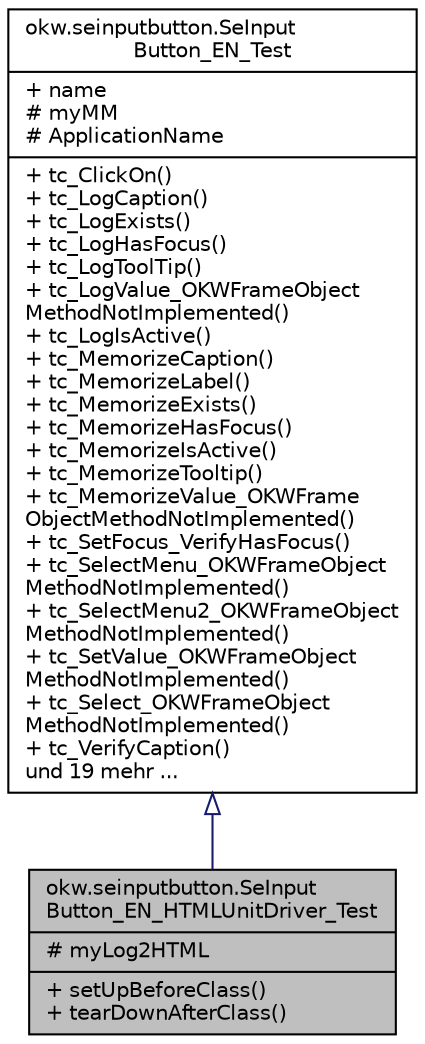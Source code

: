 digraph "okw.seinputbutton.SeInputButton_EN_HTMLUnitDriver_Test"
{
 // INTERACTIVE_SVG=YES
 // LATEX_PDF_SIZE
  edge [fontname="Helvetica",fontsize="10",labelfontname="Helvetica",labelfontsize="10"];
  node [fontname="Helvetica",fontsize="10",shape=record];
  Node0 [label="{okw.seinputbutton.SeInput\lButton_EN_HTMLUnitDriver_Test\n|# myLog2HTML\l|+ setUpBeforeClass()\l+ tearDownAfterClass()\l}",height=0.2,width=0.4,color="black", fillcolor="grey75", style="filled", fontcolor="black",tooltip=" "];
  Node1 -> Node0 [dir="back",color="midnightblue",fontsize="10",style="solid",arrowtail="onormal",fontname="Helvetica"];
  Node1 [label="{okw.seinputbutton.SeInput\lButton_EN_Test\n|+ name\l# myMM\l# ApplicationName\l|+ tc_ClickOn()\l+ tc_LogCaption()\l+ tc_LogExists()\l+ tc_LogHasFocus()\l+ tc_LogToolTip()\l+ tc_LogValue_OKWFrameObject\lMethodNotImplemented()\l+ tc_LogIsActive()\l+ tc_MemorizeCaption()\l+ tc_MemorizeLabel()\l+ tc_MemorizeExists()\l+ tc_MemorizeHasFocus()\l+ tc_MemorizeIsActive()\l+ tc_MemorizeTooltip()\l+ tc_MemorizeValue_OKWFrame\lObjectMethodNotImplemented()\l+ tc_SetFocus_VerifyHasFocus()\l+ tc_SelectMenu_OKWFrameObject\lMethodNotImplemented()\l+ tc_SelectMenu2_OKWFrameObject\lMethodNotImplemented()\l+ tc_SetValue_OKWFrameObject\lMethodNotImplemented()\l+ tc_Select_OKWFrameObject\lMethodNotImplemented()\l+ tc_VerifyCaption()\lund 19 mehr ...\l}",height=0.2,width=0.4,color="black", fillcolor="white", style="filled",URL="$classokw_1_1seinputbutton_1_1_se_input_button___e_n___test.html",tooltip="Basisklasse für Test des GUI-Adapters SeInputButton."];
}
